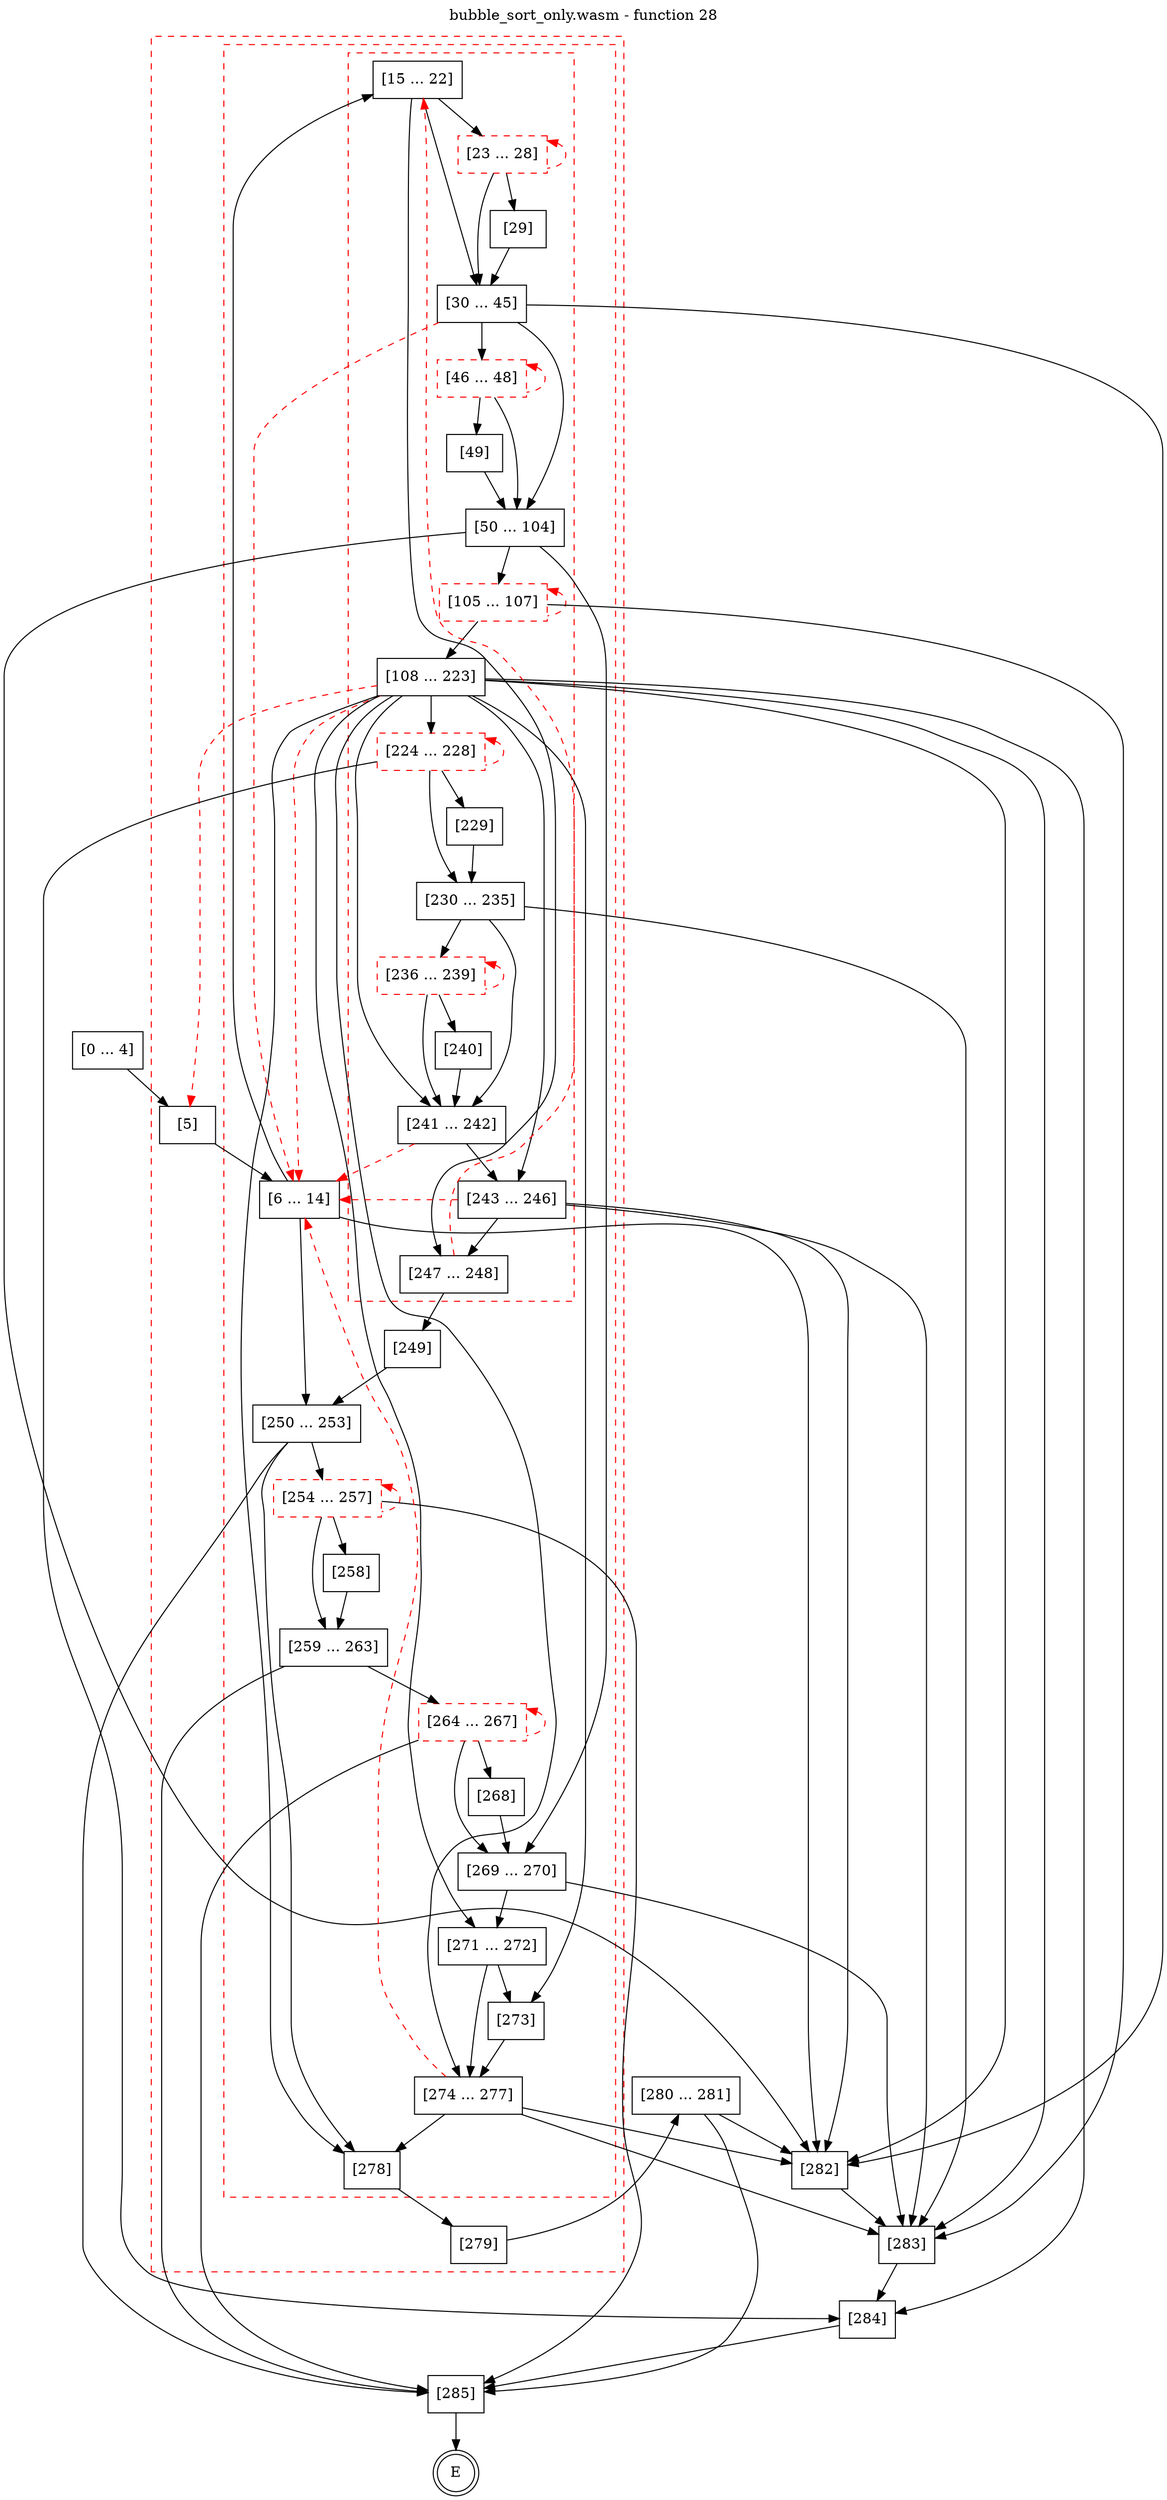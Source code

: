 digraph finite_state_machine {
    label = "bubble_sort_only.wasm - function 28"
    labelloc =  t
    labelfontsize = 16
    labelfontcolor = black
    labelfontname = "Helvetica"
    node [shape = doublecircle]; E ;
    node [shape = box];
    node [shape=box, color=black, style=solid] 0[label="[0 ... 4]"]
    subgraph cluster_5{
    label = "";
    style = dashed color = red;
    node [shape=box, color=black, style=solid] 5[label="[5]"]
    subgraph cluster_6{
    label = "";
    style = dashed color = red;
    node [shape=box, color=black, style=solid] 6[label="[6 ... 14]"]
    subgraph cluster_15{
    label = "";
    style = dashed color = red;
    node [shape=box, color=black, style=solid] 15[label="[15 ... 22]"]
    node [shape=box, color=red, style=dashed] 23[label="[23 ... 28]"]
    node [shape=box, color=black, style=solid] 29[label="[29]"]
    node [shape=box, color=black, style=solid] 30[label="[30 ... 45]"]
    node [shape=box, color=red, style=dashed] 46[label="[46 ... 48]"]
    node [shape=box, color=black, style=solid] 49[label="[49]"]
    node [shape=box, color=black, style=solid] 50[label="[50 ... 104]"]
    node [shape=box, color=red, style=dashed] 105[label="[105 ... 107]"]
    node [shape=box, color=black, style=solid] 108[label="[108 ... 223]"]
    node [shape=box, color=red, style=dashed] 224[label="[224 ... 228]"]
    node [shape=box, color=black, style=solid] 229[label="[229]"]
    node [shape=box, color=black, style=solid] 230[label="[230 ... 235]"]
    node [shape=box, color=red, style=dashed] 236[label="[236 ... 239]"]
    node [shape=box, color=black, style=solid] 240[label="[240]"]
    node [shape=box, color=black, style=solid] 241[label="[241 ... 242]"]
    node [shape=box, color=black, style=solid] 243[label="[243 ... 246]"]
    node [shape=box, color=black, style=solid] 247[label="[247 ... 248]"]
    }
    node [shape=box, color=black, style=solid] 249[label="[249]"]
    node [shape=box, color=black, style=solid] 250[label="[250 ... 253]"]
    node [shape=box, color=red, style=dashed] 254[label="[254 ... 257]"]
    node [shape=box, color=black, style=solid] 258[label="[258]"]
    node [shape=box, color=black, style=solid] 259[label="[259 ... 263]"]
    node [shape=box, color=red, style=dashed] 264[label="[264 ... 267]"]
    node [shape=box, color=black, style=solid] 268[label="[268]"]
    node [shape=box, color=black, style=solid] 269[label="[269 ... 270]"]
    node [shape=box, color=black, style=solid] 271[label="[271 ... 272]"]
    node [shape=box, color=black, style=solid] 273[label="[273]"]
    node [shape=box, color=black, style=solid] 274[label="[274 ... 277]"]
    node [shape=box, color=black, style=solid] 278[label="[278]"]
    }
    node [shape=box, color=black, style=solid] 279[label="[279]"]
    }
    node [shape=box, color=black, style=solid] 280[label="[280 ... 281]"]
    node [shape=box, color=black, style=solid] 282[label="[282]"]
    node [shape=box, color=black, style=solid] 283[label="[283]"]
    node [shape=box, color=black, style=solid] 284[label="[284]"]
    node [shape=box, color=black, style=solid] 285[label="[285]"]
    0 -> 5;
    5 -> 6;
    6 -> 15;
    6 -> 250;
    6 -> 282;
    15 -> 23;
    15 -> 30;
    15 -> 247;
    23 -> 29;
    23 -> 30;
    23 -> 23[style="dashed" color="red" dir=back];
    29 -> 30;
    30 -> 6[style="dashed" color="red"];
    30 -> 46;
    30 -> 50;
    30 -> 282;
    46 -> 49;
    46 -> 50;
    46 -> 46[style="dashed" color="red" dir=back];
    49 -> 50;
    50 -> 105;
    50 -> 269;
    50 -> 282;
    105 -> 108;
    105 -> 283;
    105 -> 105[style="dashed" color="red" dir=back];
    108 -> 5[style="dashed" color="red"];
    108 -> 6[style="dashed" color="red"];
    108 -> 224;
    108 -> 241;
    108 -> 243;
    108 -> 271;
    108 -> 273;
    108 -> 274;
    108 -> 278;
    108 -> 282;
    108 -> 283;
    108 -> 284;
    224 -> 229;
    224 -> 230;
    224 -> 284;
    224 -> 224[style="dashed" color="red" dir=back];
    229 -> 230;
    230 -> 236;
    230 -> 241;
    230 -> 283;
    236 -> 240;
    236 -> 241;
    236 -> 236[style="dashed" color="red" dir=back];
    240 -> 241;
    241 -> 6[style="dashed" color="red"];
    241 -> 243;
    243 -> 6[style="dashed" color="red"];
    243 -> 247;
    243 -> 282;
    243 -> 283;
    247 -> 15[style="dashed" color="red"];
    247 -> 249;
    249 -> 250;
    250 -> 254;
    250 -> 278;
    250 -> 285;
    254 -> 258;
    254 -> 259;
    254 -> 285;
    254 -> 254[style="dashed" color="red" dir=back];
    258 -> 259;
    259 -> 264;
    259 -> 285;
    264 -> 268;
    264 -> 269;
    264 -> 285;
    264 -> 264[style="dashed" color="red" dir=back];
    268 -> 269;
    269 -> 271;
    269 -> 283;
    271 -> 273;
    271 -> 274;
    273 -> 274;
    274 -> 6[style="dashed" color="red"];
    274 -> 278;
    274 -> 282;
    274 -> 283;
    278 -> 279;
    279 -> 280;
    280 -> 282;
    280 -> 285;
    282 -> 283;
    283 -> 284;
    284 -> 285;
    285 -> E;
}
